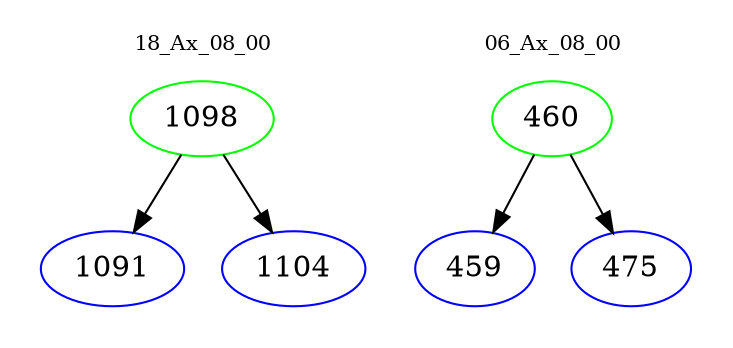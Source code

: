 digraph{
subgraph cluster_0 {
color = white
label = "18_Ax_08_00";
fontsize=10;
T0_1098 [label="1098", color="green"]
T0_1098 -> T0_1091 [color="black"]
T0_1091 [label="1091", color="blue"]
T0_1098 -> T0_1104 [color="black"]
T0_1104 [label="1104", color="blue"]
}
subgraph cluster_1 {
color = white
label = "06_Ax_08_00";
fontsize=10;
T1_460 [label="460", color="green"]
T1_460 -> T1_459 [color="black"]
T1_459 [label="459", color="blue"]
T1_460 -> T1_475 [color="black"]
T1_475 [label="475", color="blue"]
}
}
